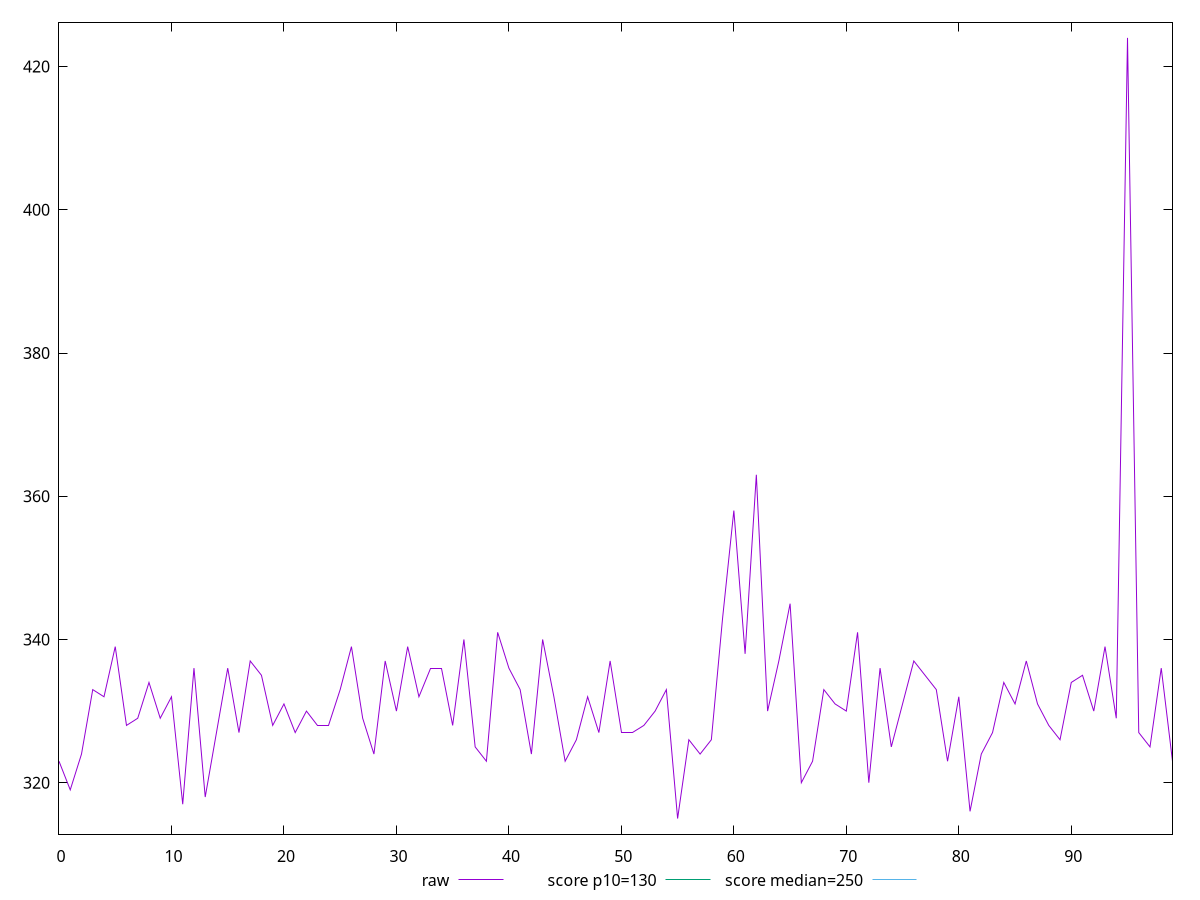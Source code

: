 reset

$raw <<EOF
0 323
1 319
2 324
3 333
4 332
5 339
6 328
7 329
8 334
9 329
10 332
11 317
12 336
13 318
14 327
15 336
16 327
17 337
18 335
19 328
20 331
21 327
22 330
23 328
24 328
25 333
26 339
27 329
28 324
29 337
30 330
31 339
32 332
33 336
34 336
35 328
36 340
37 325
38 323
39 341
40 336
41 333
42 324
43 340
44 332
45 323
46 326
47 332
48 327
49 337
50 327
51 327
52 328
53 330
54 333
55 315
56 326
57 324
58 326
59 343
60 358
61 338
62 363
63 330
64 337
65 345
66 320
67 323
68 333
69 331
70 330
71 341
72 320
73 336
74 325
75 331
76 337
77 335
78 333
79 323
80 332
81 316
82 324
83 327
84 334
85 331
86 337
87 331
88 328
89 326
90 334
91 335
92 330
93 339
94 329
95 424
96 327
97 325
98 336
99 323
EOF

set key outside below
set xrange [0:99]
set yrange [312.82:426.18]
set trange [312.82:426.18]
set terminal svg size 640, 500 enhanced background rgb 'white'
set output "reports/report_00033_2021-03-01T14-23-16.841Z/max-potential-fid/samples/astro-cached/raw/values.svg"

plot $raw title "raw" with line, \
     130 title "score p10=130", \
     250 title "score median=250"

reset
